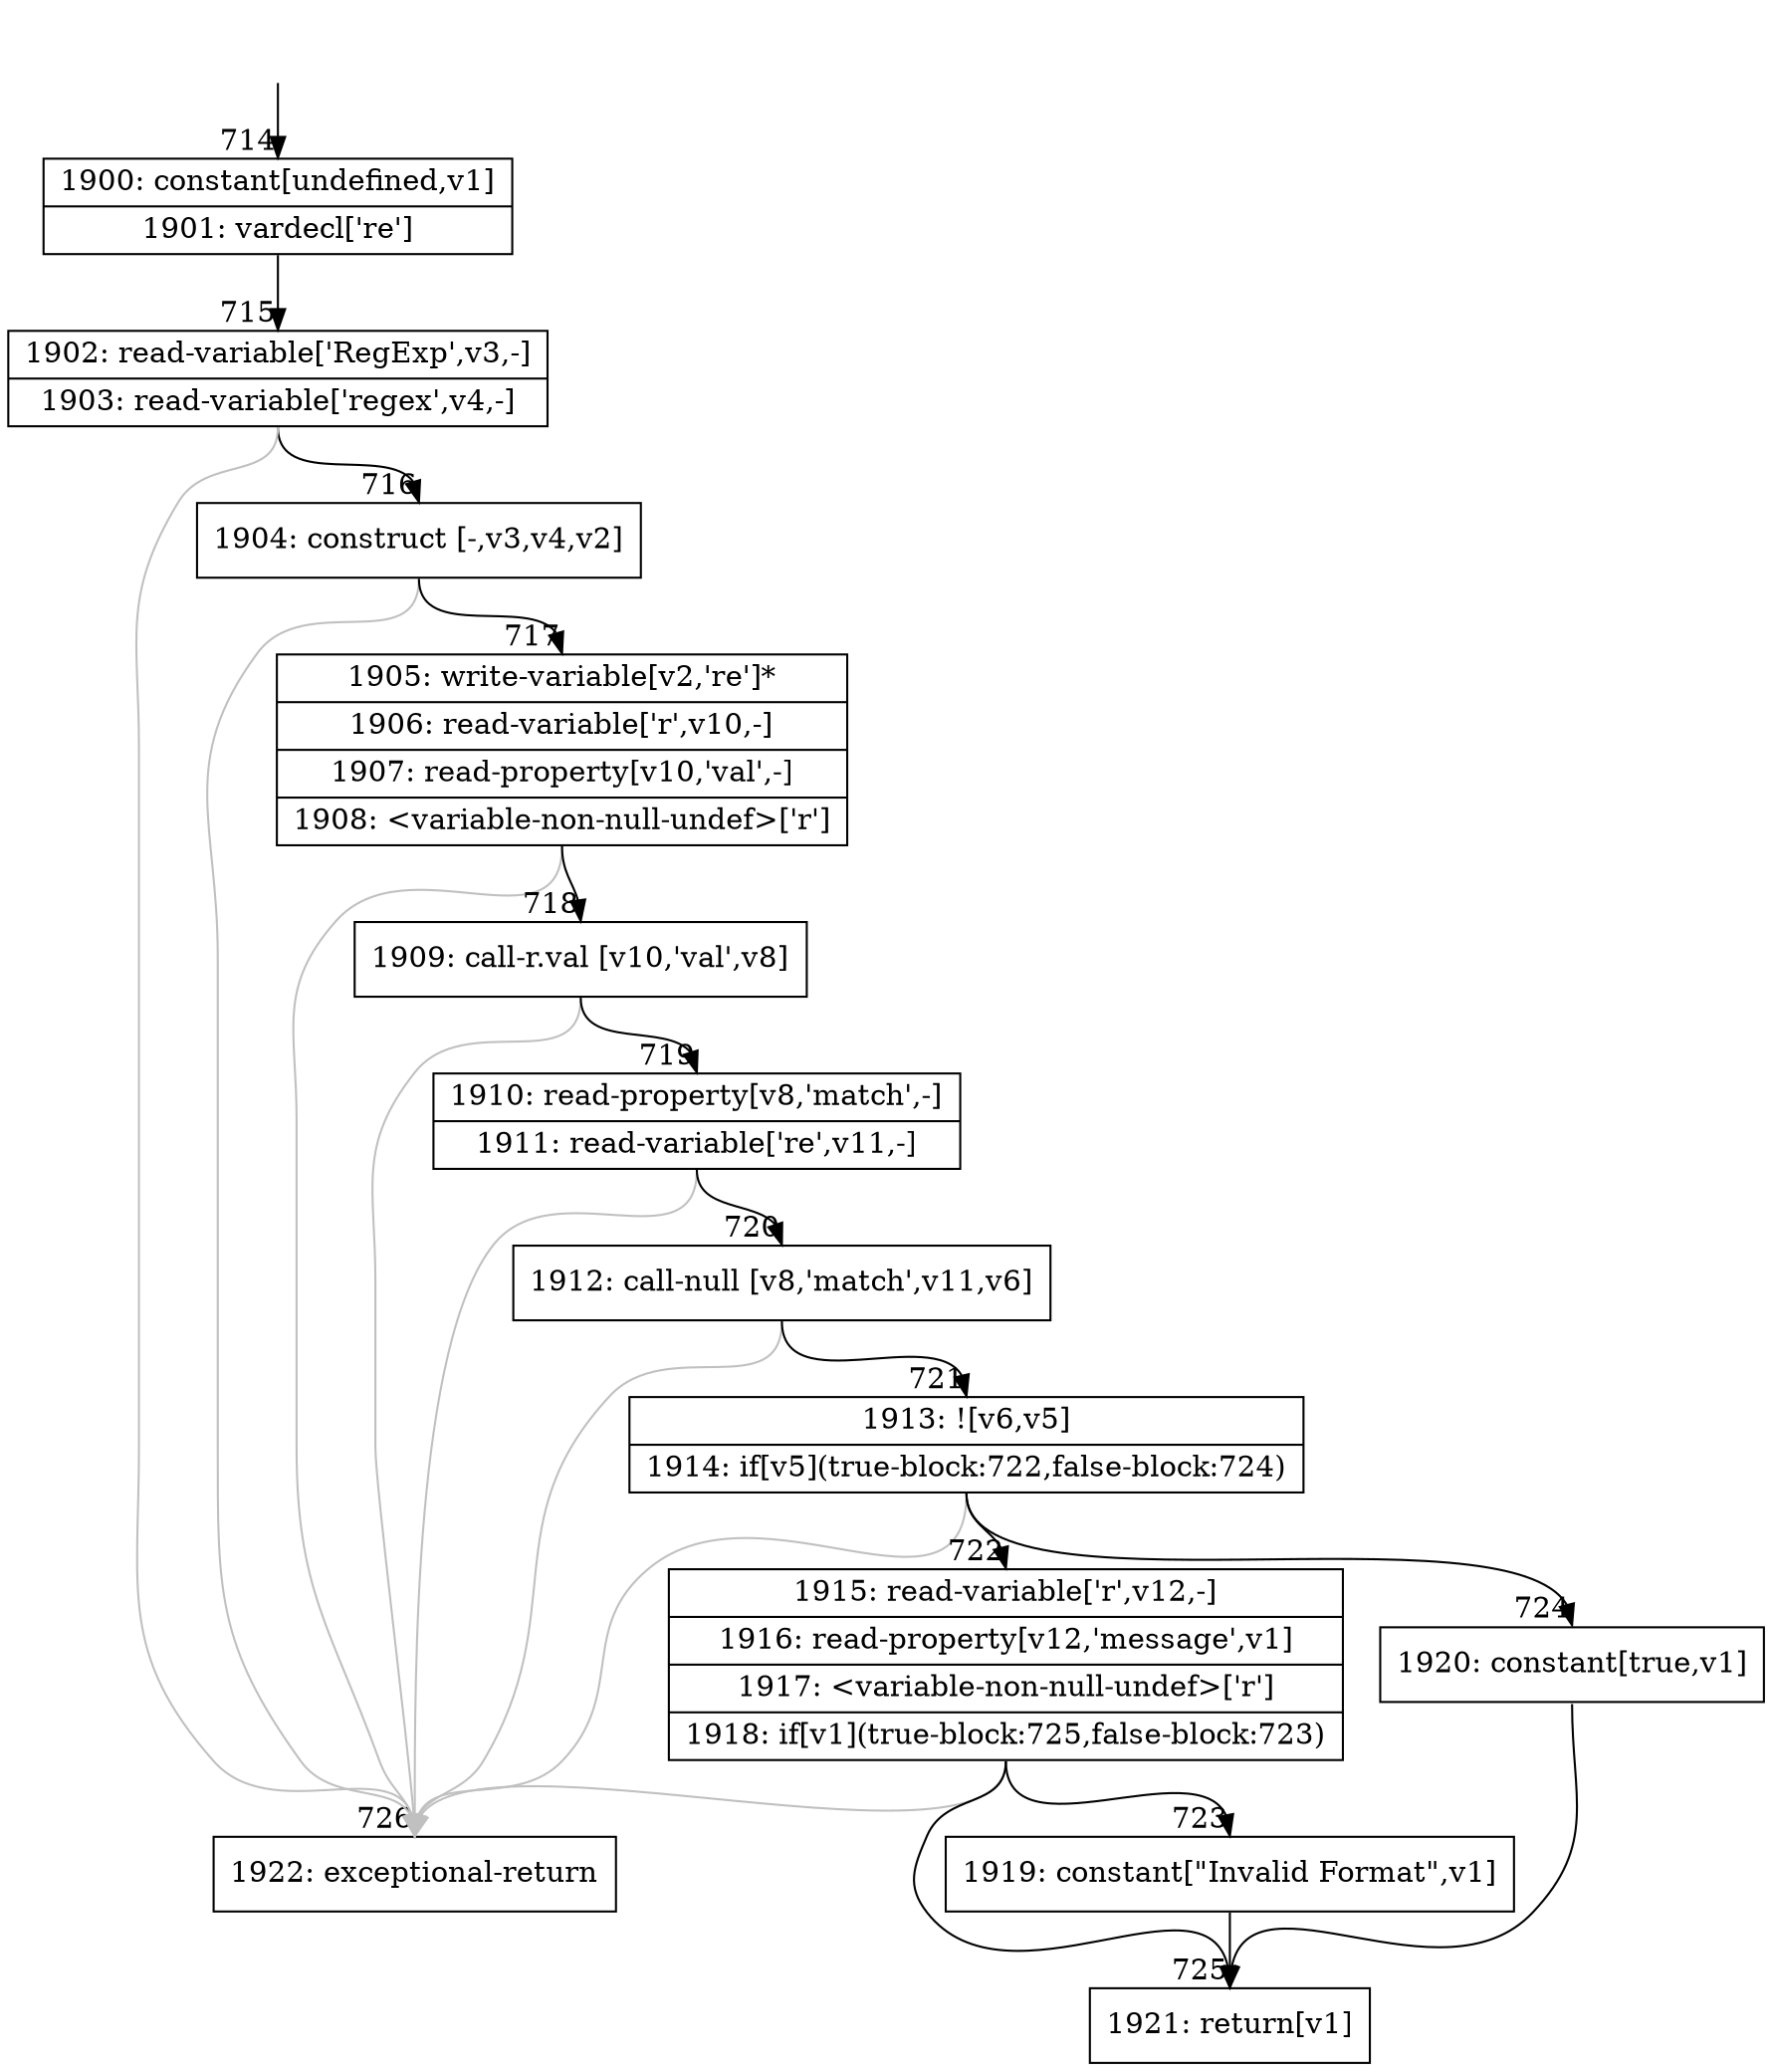 digraph {
rankdir="TD"
BB_entry72[shape=none,label=""];
BB_entry72 -> BB714 [tailport=s, headport=n, headlabel="    714"]
BB714 [shape=record label="{1900: constant[undefined,v1]|1901: vardecl['re']}" ] 
BB714 -> BB715 [tailport=s, headport=n, headlabel="      715"]
BB715 [shape=record label="{1902: read-variable['RegExp',v3,-]|1903: read-variable['regex',v4,-]}" ] 
BB715 -> BB716 [tailport=s, headport=n, headlabel="      716"]
BB715 -> BB726 [tailport=s, headport=n, color=gray, headlabel="      726"]
BB716 [shape=record label="{1904: construct [-,v3,v4,v2]}" ] 
BB716 -> BB717 [tailport=s, headport=n, headlabel="      717"]
BB716 -> BB726 [tailport=s, headport=n, color=gray]
BB717 [shape=record label="{1905: write-variable[v2,'re']*|1906: read-variable['r',v10,-]|1907: read-property[v10,'val',-]|1908: \<variable-non-null-undef\>['r']}" ] 
BB717 -> BB718 [tailport=s, headport=n, headlabel="      718"]
BB717 -> BB726 [tailport=s, headport=n, color=gray]
BB718 [shape=record label="{1909: call-r.val [v10,'val',v8]}" ] 
BB718 -> BB719 [tailport=s, headport=n, headlabel="      719"]
BB718 -> BB726 [tailport=s, headport=n, color=gray]
BB719 [shape=record label="{1910: read-property[v8,'match',-]|1911: read-variable['re',v11,-]}" ] 
BB719 -> BB720 [tailport=s, headport=n, headlabel="      720"]
BB719 -> BB726 [tailport=s, headport=n, color=gray]
BB720 [shape=record label="{1912: call-null [v8,'match',v11,v6]}" ] 
BB720 -> BB721 [tailport=s, headport=n, headlabel="      721"]
BB720 -> BB726 [tailport=s, headport=n, color=gray]
BB721 [shape=record label="{1913: ![v6,v5]|1914: if[v5](true-block:722,false-block:724)}" ] 
BB721 -> BB722 [tailport=s, headport=n, headlabel="      722"]
BB721 -> BB724 [tailport=s, headport=n, headlabel="      724"]
BB721 -> BB726 [tailport=s, headport=n, color=gray]
BB722 [shape=record label="{1915: read-variable['r',v12,-]|1916: read-property[v12,'message',v1]|1917: \<variable-non-null-undef\>['r']|1918: if[v1](true-block:725,false-block:723)}" ] 
BB722 -> BB725 [tailport=s, headport=n, headlabel="      725"]
BB722 -> BB723 [tailport=s, headport=n, headlabel="      723"]
BB722 -> BB726 [tailport=s, headport=n, color=gray]
BB723 [shape=record label="{1919: constant[\"Invalid Format\",v1]}" ] 
BB723 -> BB725 [tailport=s, headport=n]
BB724 [shape=record label="{1920: constant[true,v1]}" ] 
BB724 -> BB725 [tailport=s, headport=n]
BB725 [shape=record label="{1921: return[v1]}" ] 
BB726 [shape=record label="{1922: exceptional-return}" ] 
//#$~ 618
}
